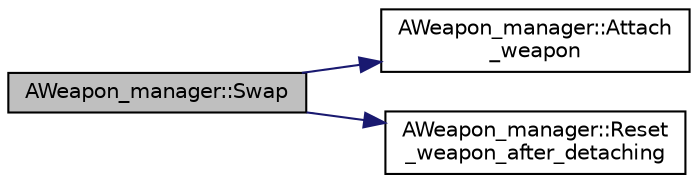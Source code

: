digraph "AWeapon_manager::Swap"
{
 // LATEX_PDF_SIZE
  edge [fontname="Helvetica",fontsize="10",labelfontname="Helvetica",labelfontsize="10"];
  node [fontname="Helvetica",fontsize="10",shape=record];
  rankdir="LR";
  Node1 [label="AWeapon_manager::Swap",height=0.2,width=0.4,color="black", fillcolor="grey75", style="filled", fontcolor="black",tooltip="무기 교체"];
  Node1 -> Node2 [color="midnightblue",fontsize="10",style="solid",fontname="Helvetica"];
  Node2 [label="AWeapon_manager::Attach\l_weapon",height=0.2,width=0.4,color="black", fillcolor="white", style="filled",URL="$class_a_weapon__manager.html#a10608aed5990ed94a023f6f2cae5e74f",tooltip="무기를 플레이어 메시에 부착"];
  Node1 -> Node3 [color="midnightblue",fontsize="10",style="solid",fontname="Helvetica"];
  Node3 [label="AWeapon_manager::Reset\l_weapon_after_detaching",height=0.2,width=0.4,color="black", fillcolor="white", style="filled",URL="$class_a_weapon__manager.html#a1277ff97ea32e6a3e89a1ffe42a6ac79",tooltip="무기 버린 후 초기화"];
}
